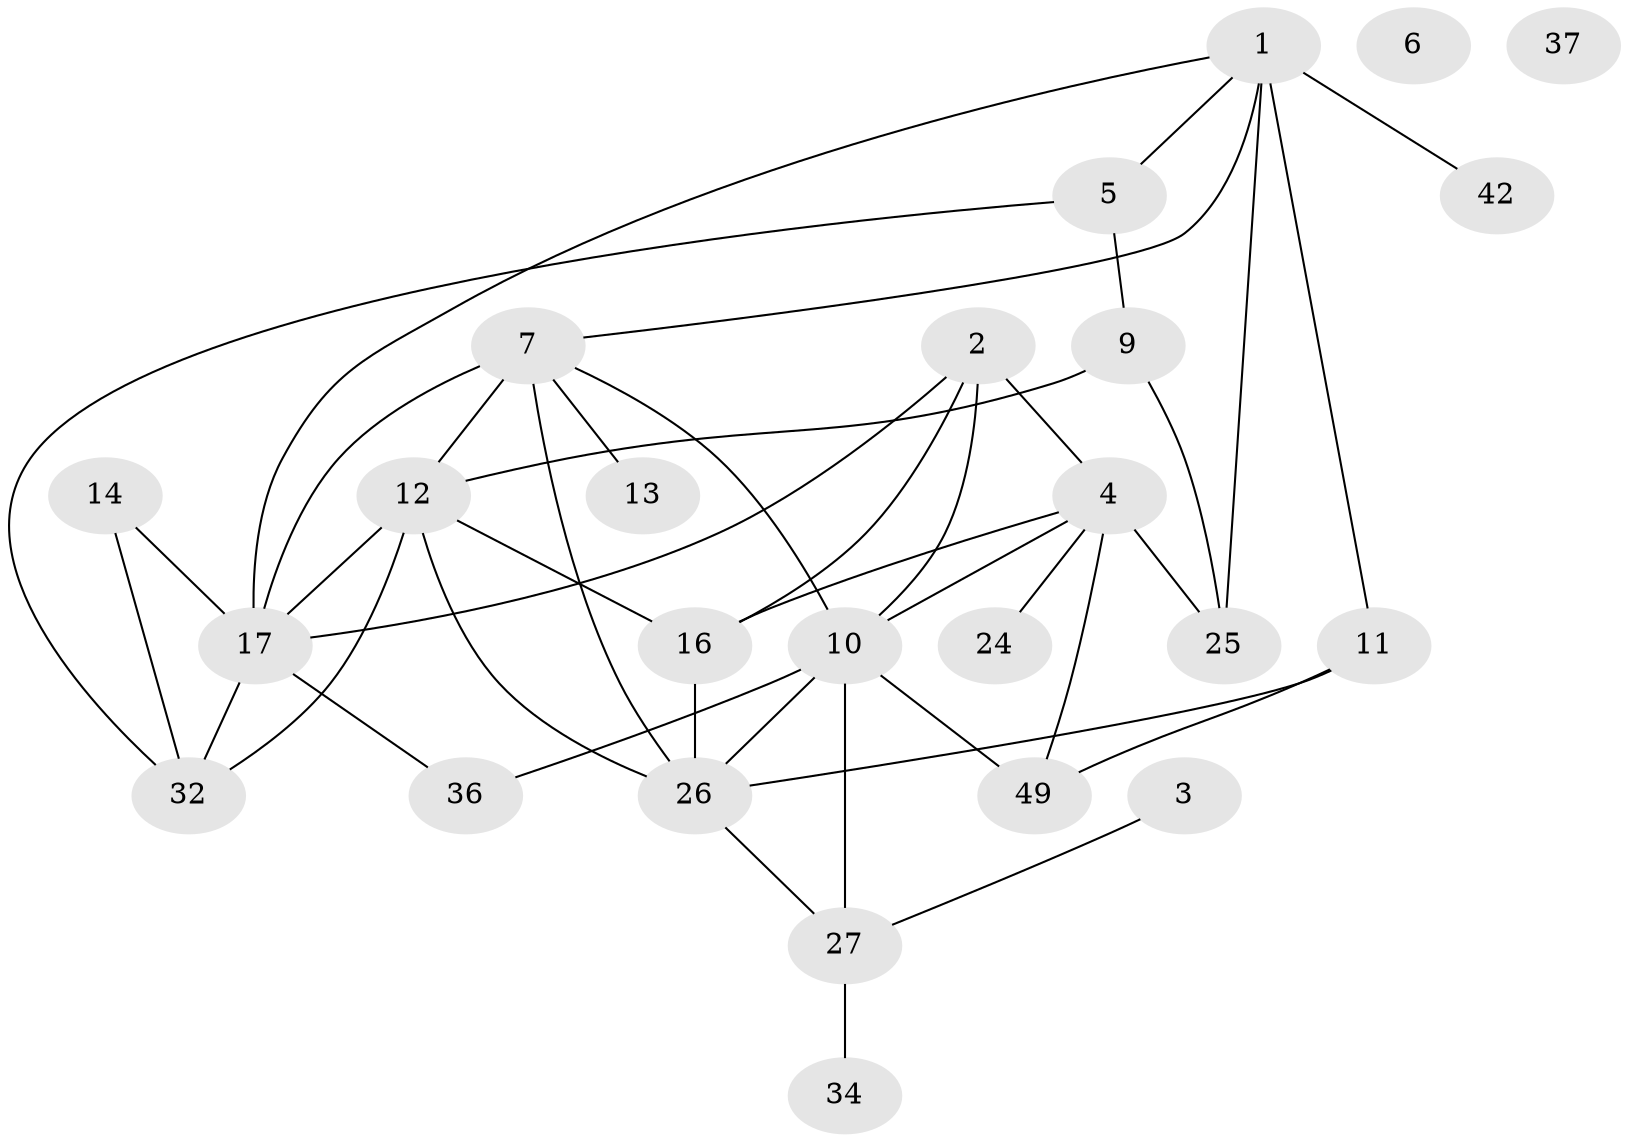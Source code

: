 // original degree distribution, {6: 0.0392156862745098, 4: 0.19607843137254902, 1: 0.09803921568627451, 2: 0.3333333333333333, 3: 0.21568627450980393, 0: 0.0392156862745098, 5: 0.0784313725490196}
// Generated by graph-tools (version 1.1) at 2025/13/03/09/25 04:13:13]
// undirected, 25 vertices, 42 edges
graph export_dot {
graph [start="1"]
  node [color=gray90,style=filled];
  1;
  2 [super="+18+21"];
  3 [super="+22"];
  4 [super="+20+30"];
  5;
  6;
  7 [super="+8"];
  9 [super="+48"];
  10 [super="+41+29+15"];
  11;
  12 [super="+45+31"];
  13;
  14;
  16 [super="+19"];
  17 [super="+28"];
  24;
  25 [super="+33"];
  26 [super="+35"];
  27 [super="+51"];
  32;
  34;
  36;
  37;
  42;
  49 [super="+50"];
  1 -- 5;
  1 -- 11;
  1 -- 25;
  1 -- 42;
  1 -- 7;
  1 -- 17;
  2 -- 16;
  2 -- 17;
  2 -- 4 [weight=2];
  2 -- 10;
  3 -- 27;
  4 -- 49;
  4 -- 24;
  4 -- 10;
  4 -- 25;
  4 -- 16;
  5 -- 9;
  5 -- 32;
  7 -- 12;
  7 -- 13;
  7 -- 26 [weight=2];
  7 -- 17;
  7 -- 10;
  9 -- 25;
  9 -- 12;
  10 -- 49;
  10 -- 26;
  10 -- 36;
  10 -- 27 [weight=2];
  11 -- 26;
  11 -- 49;
  12 -- 32;
  12 -- 16;
  12 -- 26;
  12 -- 17;
  14 -- 32;
  14 -- 17;
  16 -- 26;
  17 -- 32;
  17 -- 36;
  26 -- 27;
  27 -- 34;
}
